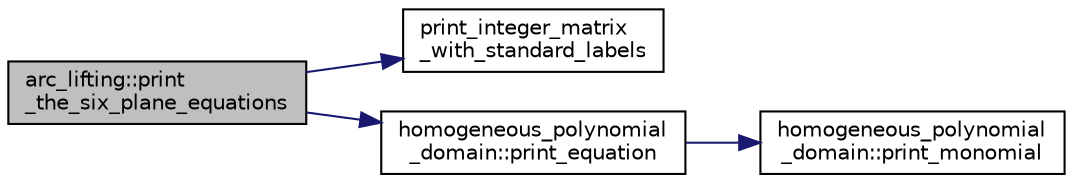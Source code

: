 digraph "arc_lifting::print_the_six_plane_equations"
{
  edge [fontname="Helvetica",fontsize="10",labelfontname="Helvetica",labelfontsize="10"];
  node [fontname="Helvetica",fontsize="10",shape=record];
  rankdir="LR";
  Node1304 [label="arc_lifting::print\l_the_six_plane_equations",height=0.2,width=0.4,color="black", fillcolor="grey75", style="filled", fontcolor="black"];
  Node1304 -> Node1305 [color="midnightblue",fontsize="10",style="solid",fontname="Helvetica"];
  Node1305 [label="print_integer_matrix\l_with_standard_labels",height=0.2,width=0.4,color="black", fillcolor="white", style="filled",URL="$d5/db4/io__and__os_8h.html#ad39c343d865ff89a5aad3c689280ad09"];
  Node1304 -> Node1306 [color="midnightblue",fontsize="10",style="solid",fontname="Helvetica"];
  Node1306 [label="homogeneous_polynomial\l_domain::print_equation",height=0.2,width=0.4,color="black", fillcolor="white", style="filled",URL="$d2/da7/classhomogeneous__polynomial__domain.html#a39fe7da58a442801d7c8be1121a57bfe"];
  Node1306 -> Node1307 [color="midnightblue",fontsize="10",style="solid",fontname="Helvetica"];
  Node1307 [label="homogeneous_polynomial\l_domain::print_monomial",height=0.2,width=0.4,color="black", fillcolor="white", style="filled",URL="$d2/da7/classhomogeneous__polynomial__domain.html#aba45b13898b259a147e45bf92a622fd8"];
}
